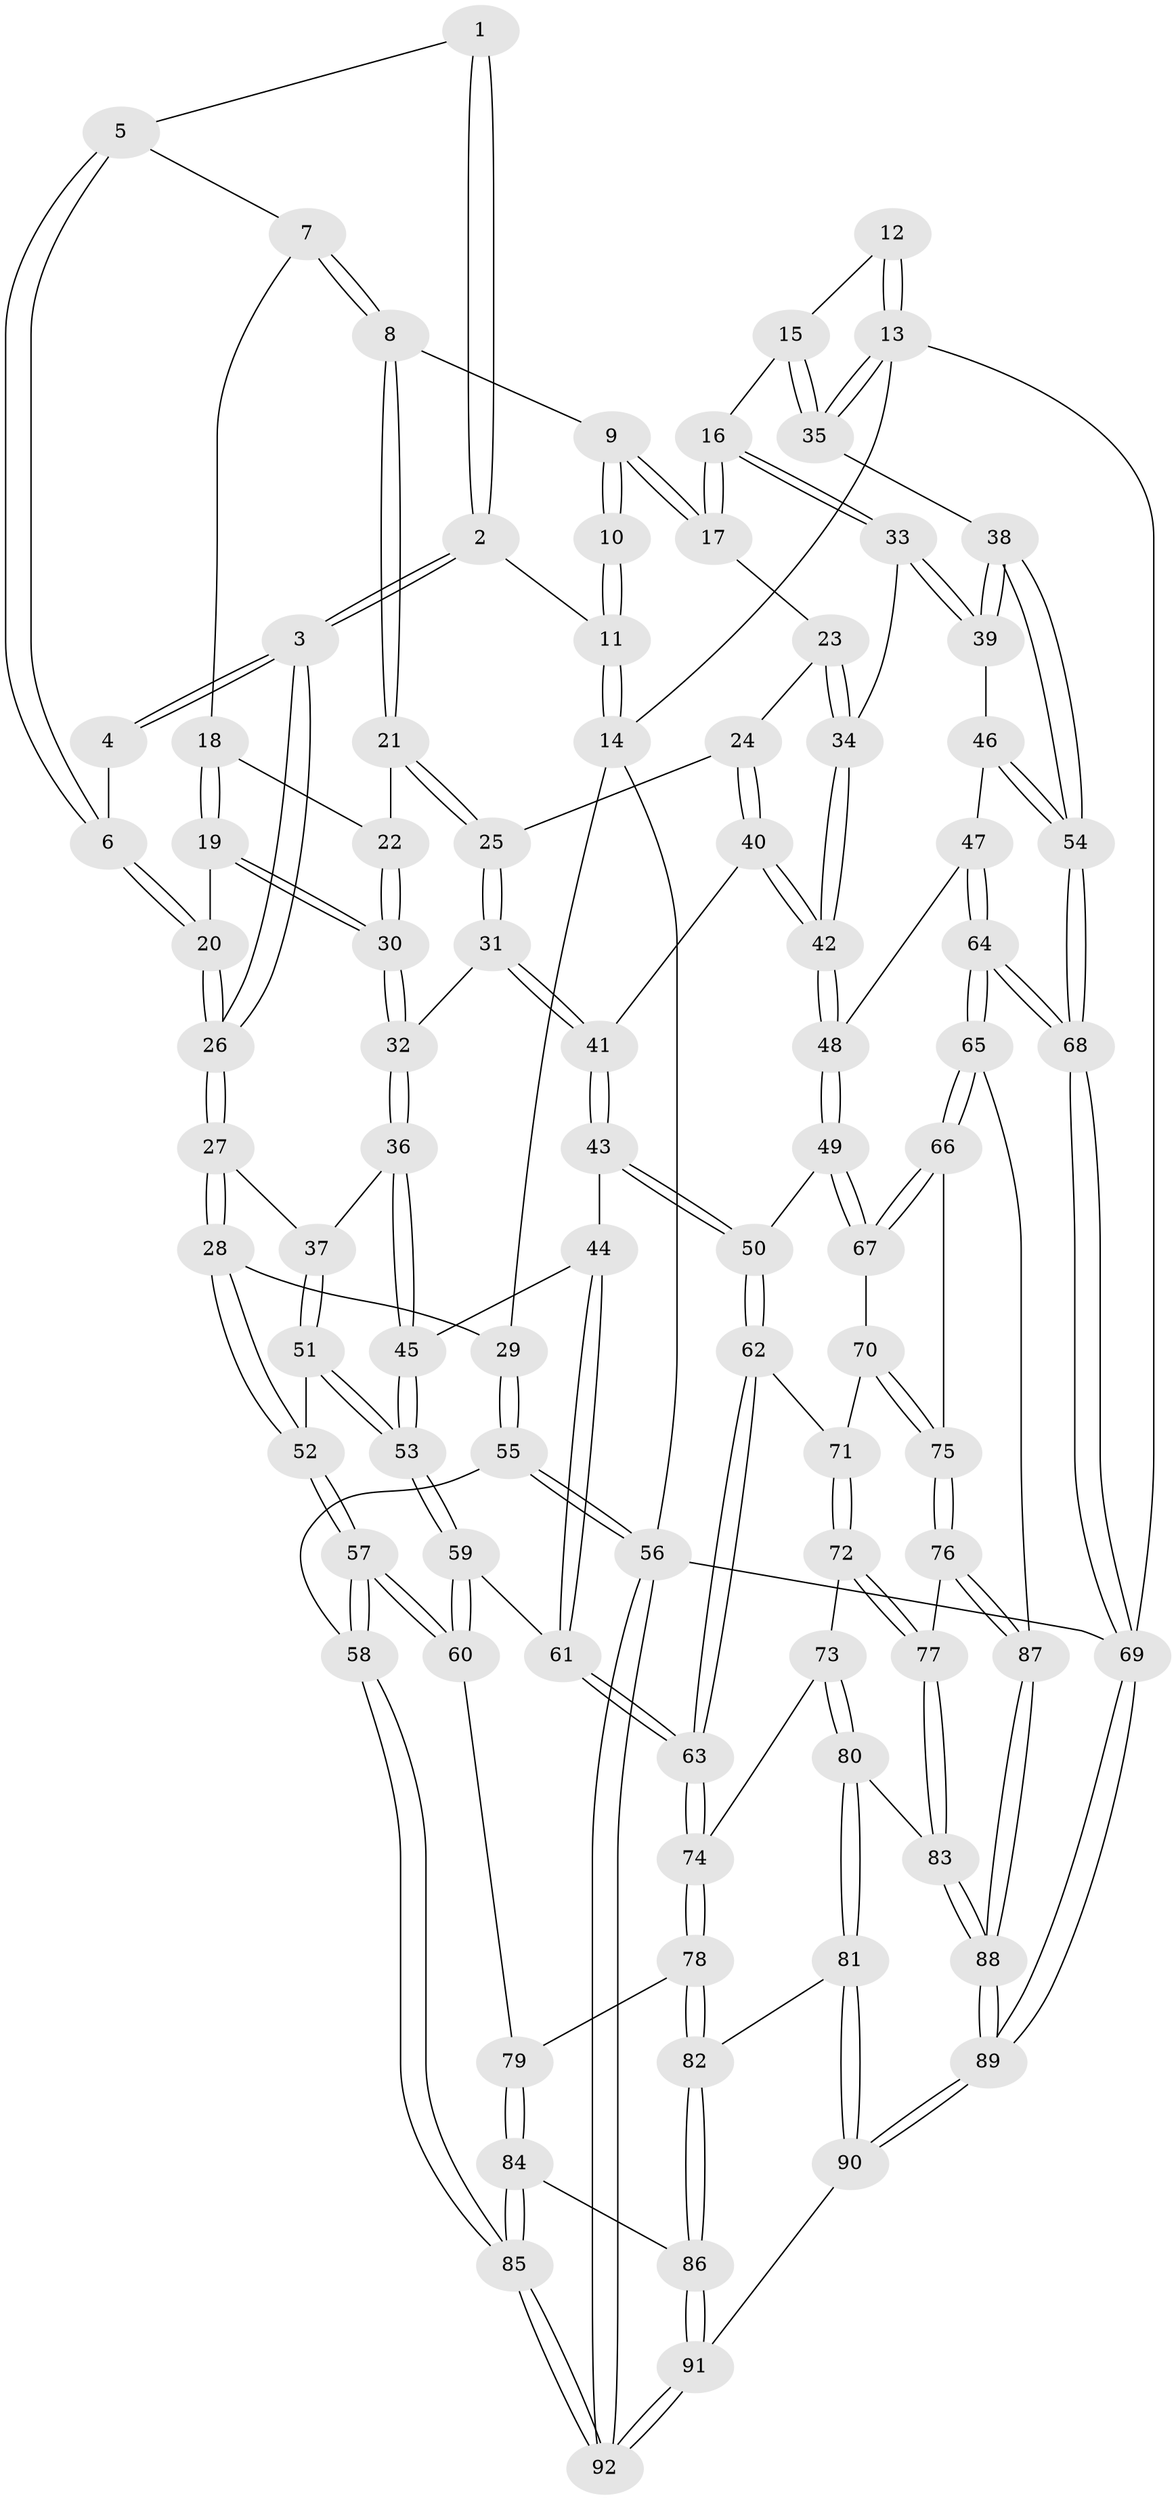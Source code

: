 // Generated by graph-tools (version 1.1) at 2025/01/03/09/25 05:01:14]
// undirected, 92 vertices, 227 edges
graph export_dot {
graph [start="1"]
  node [color=gray90,style=filled];
  1 [pos="+0.2947165940189746+0.05486851036358598"];
  2 [pos="+0+0"];
  3 [pos="+0.25462366332340075+0.19035942256210048"];
  4 [pos="+0.2938637968311361+0.06943513633767925"];
  5 [pos="+0.41082360360999953+0.053049879608570015"];
  6 [pos="+0.37049129552596094+0.15225343404996147"];
  7 [pos="+0.5809208111129296+0"];
  8 [pos="+0.6045507892169719+0"];
  9 [pos="+0.6678266390296457+0"];
  10 [pos="+0.6726359078838564+0"];
  11 [pos="+0+0"];
  12 [pos="+0.7628997521940406+0"];
  13 [pos="+1+0"];
  14 [pos="+0+0"];
  15 [pos="+0.9056566759079967+0.1721344658102459"];
  16 [pos="+0.8517279218747131+0.226856127995551"];
  17 [pos="+0.7444212083128364+0.1532573910994468"];
  18 [pos="+0.4209317276408277+0.1680084634162108"];
  19 [pos="+0.39189042096244286+0.19944611676278953"];
  20 [pos="+0.3675460606809545+0.18753454807412903"];
  21 [pos="+0.5803808655508544+0.09509732169372512"];
  22 [pos="+0.5332830519303847+0.1472099034755073"];
  23 [pos="+0.7366007453227087+0.1826395259022897"];
  24 [pos="+0.639500703137116+0.26882387127824797"];
  25 [pos="+0.612956800676807+0.2405843576373884"];
  26 [pos="+0.25529607588641706+0.21520727993325536"];
  27 [pos="+0.19381379935780976+0.2961154240902233"];
  28 [pos="+0.16659300659447498+0.3056280782079245"];
  29 [pos="+0+0.09159102844196682"];
  30 [pos="+0.4456860421701416+0.2532572988961215"];
  31 [pos="+0.47651735258927674+0.29414741237099695"];
  32 [pos="+0.4535536770954049+0.29141975308973456"];
  33 [pos="+0.8310480813638895+0.29757213864079046"];
  34 [pos="+0.7726551493098994+0.31108083675014236"];
  35 [pos="+1+0.27460512842798107"];
  36 [pos="+0.3995488823652647+0.36843048582902144"];
  37 [pos="+0.30932334425370805+0.342830247022325"];
  38 [pos="+1+0.27735964140304536"];
  39 [pos="+0.8938430515888437+0.3448174093463111"];
  40 [pos="+0.6648113303619166+0.32514560175748525"];
  41 [pos="+0.5834857228118827+0.3734768149990498"];
  42 [pos="+0.71432661012194+0.34814721686747685"];
  43 [pos="+0.5453124113218593+0.4588663923364761"];
  44 [pos="+0.49624310956305334+0.4667154367478274"];
  45 [pos="+0.4094458355973361+0.3998116621105911"];
  46 [pos="+0.8807161676150592+0.42139299839622996"];
  47 [pos="+0.8283423842459885+0.47982492481055755"];
  48 [pos="+0.733562778682003+0.4551146057869841"];
  49 [pos="+0.699667315955288+0.49359253456073404"];
  50 [pos="+0.629787204941613+0.5186720186056315"];
  51 [pos="+0.2922921422690452+0.4877254725661694"];
  52 [pos="+0.1598202202273103+0.3948570324608594"];
  53 [pos="+0.324164122525112+0.5204978160091027"];
  54 [pos="+1+0.5731527537490739"];
  55 [pos="+0+0.6496045195150388"];
  56 [pos="+0+1"];
  57 [pos="+0.06654213969258542+0.6205174211820431"];
  58 [pos="+0.0434596417821714+0.6341074344274469"];
  59 [pos="+0.32328189878742297+0.5519056158853682"];
  60 [pos="+0.23361981561975612+0.6289424664402781"];
  61 [pos="+0.45206161511591003+0.5990360199830855"];
  62 [pos="+0.6211848025591549+0.5521702139854016"];
  63 [pos="+0.45280473580496045+0.6005473601606653"];
  64 [pos="+0.9612613858167666+0.7386473443758723"];
  65 [pos="+0.9477785477994978+0.7433052607326815"];
  66 [pos="+0.8326777975641401+0.6759400547458798"];
  67 [pos="+0.7338295645253079+0.5714111429037061"];
  68 [pos="+1+0.7324217325443863"];
  69 [pos="+1+1"];
  70 [pos="+0.6717374016491315+0.6293963200842639"];
  71 [pos="+0.6225913437286548+0.5922673251856213"];
  72 [pos="+0.5952897624273412+0.6284619570519339"];
  73 [pos="+0.46955012899154286+0.6351125999676778"];
  74 [pos="+0.4580958069315975+0.6226830372483614"];
  75 [pos="+0.681789303331193+0.6455407977026943"];
  76 [pos="+0.630424141818689+0.7496632993314681"];
  77 [pos="+0.6075927171648119+0.757897433211808"];
  78 [pos="+0.3668540745476703+0.6989393534306259"];
  79 [pos="+0.25879034575884585+0.6580195152595304"];
  80 [pos="+0.5254044543963164+0.7869918183364473"];
  81 [pos="+0.48710016580753424+0.8121606141602586"];
  82 [pos="+0.39139313987285007+0.8136919537220401"];
  83 [pos="+0.5743428232039901+0.7887175939136484"];
  84 [pos="+0.29528737324470516+0.8513720788436514"];
  85 [pos="+0.17723476457646734+0.8638642213490538"];
  86 [pos="+0.3160530250281853+0.8582963257564051"];
  87 [pos="+0.9320057020576997+0.7551152596372686"];
  88 [pos="+0.725037841675354+1"];
  89 [pos="+0.6856266974181722+1"];
  90 [pos="+0.48849053332645437+1"];
  91 [pos="+0.40923526188591014+1"];
  92 [pos="+0+1"];
  1 -- 2;
  1 -- 2;
  1 -- 5;
  2 -- 3;
  2 -- 3;
  2 -- 11;
  3 -- 4;
  3 -- 4;
  3 -- 26;
  3 -- 26;
  4 -- 6;
  5 -- 6;
  5 -- 6;
  5 -- 7;
  6 -- 20;
  6 -- 20;
  7 -- 8;
  7 -- 8;
  7 -- 18;
  8 -- 9;
  8 -- 21;
  8 -- 21;
  9 -- 10;
  9 -- 10;
  9 -- 17;
  9 -- 17;
  10 -- 11;
  10 -- 11;
  11 -- 14;
  11 -- 14;
  12 -- 13;
  12 -- 13;
  12 -- 15;
  13 -- 14;
  13 -- 35;
  13 -- 35;
  13 -- 69;
  14 -- 29;
  14 -- 56;
  15 -- 16;
  15 -- 35;
  15 -- 35;
  16 -- 17;
  16 -- 17;
  16 -- 33;
  16 -- 33;
  17 -- 23;
  18 -- 19;
  18 -- 19;
  18 -- 22;
  19 -- 20;
  19 -- 30;
  19 -- 30;
  20 -- 26;
  20 -- 26;
  21 -- 22;
  21 -- 25;
  21 -- 25;
  22 -- 30;
  22 -- 30;
  23 -- 24;
  23 -- 34;
  23 -- 34;
  24 -- 25;
  24 -- 40;
  24 -- 40;
  25 -- 31;
  25 -- 31;
  26 -- 27;
  26 -- 27;
  27 -- 28;
  27 -- 28;
  27 -- 37;
  28 -- 29;
  28 -- 52;
  28 -- 52;
  29 -- 55;
  29 -- 55;
  30 -- 32;
  30 -- 32;
  31 -- 32;
  31 -- 41;
  31 -- 41;
  32 -- 36;
  32 -- 36;
  33 -- 34;
  33 -- 39;
  33 -- 39;
  34 -- 42;
  34 -- 42;
  35 -- 38;
  36 -- 37;
  36 -- 45;
  36 -- 45;
  37 -- 51;
  37 -- 51;
  38 -- 39;
  38 -- 39;
  38 -- 54;
  38 -- 54;
  39 -- 46;
  40 -- 41;
  40 -- 42;
  40 -- 42;
  41 -- 43;
  41 -- 43;
  42 -- 48;
  42 -- 48;
  43 -- 44;
  43 -- 50;
  43 -- 50;
  44 -- 45;
  44 -- 61;
  44 -- 61;
  45 -- 53;
  45 -- 53;
  46 -- 47;
  46 -- 54;
  46 -- 54;
  47 -- 48;
  47 -- 64;
  47 -- 64;
  48 -- 49;
  48 -- 49;
  49 -- 50;
  49 -- 67;
  49 -- 67;
  50 -- 62;
  50 -- 62;
  51 -- 52;
  51 -- 53;
  51 -- 53;
  52 -- 57;
  52 -- 57;
  53 -- 59;
  53 -- 59;
  54 -- 68;
  54 -- 68;
  55 -- 56;
  55 -- 56;
  55 -- 58;
  56 -- 92;
  56 -- 92;
  56 -- 69;
  57 -- 58;
  57 -- 58;
  57 -- 60;
  57 -- 60;
  58 -- 85;
  58 -- 85;
  59 -- 60;
  59 -- 60;
  59 -- 61;
  60 -- 79;
  61 -- 63;
  61 -- 63;
  62 -- 63;
  62 -- 63;
  62 -- 71;
  63 -- 74;
  63 -- 74;
  64 -- 65;
  64 -- 65;
  64 -- 68;
  64 -- 68;
  65 -- 66;
  65 -- 66;
  65 -- 87;
  66 -- 67;
  66 -- 67;
  66 -- 75;
  67 -- 70;
  68 -- 69;
  68 -- 69;
  69 -- 89;
  69 -- 89;
  70 -- 71;
  70 -- 75;
  70 -- 75;
  71 -- 72;
  71 -- 72;
  72 -- 73;
  72 -- 77;
  72 -- 77;
  73 -- 74;
  73 -- 80;
  73 -- 80;
  74 -- 78;
  74 -- 78;
  75 -- 76;
  75 -- 76;
  76 -- 77;
  76 -- 87;
  76 -- 87;
  77 -- 83;
  77 -- 83;
  78 -- 79;
  78 -- 82;
  78 -- 82;
  79 -- 84;
  79 -- 84;
  80 -- 81;
  80 -- 81;
  80 -- 83;
  81 -- 82;
  81 -- 90;
  81 -- 90;
  82 -- 86;
  82 -- 86;
  83 -- 88;
  83 -- 88;
  84 -- 85;
  84 -- 85;
  84 -- 86;
  85 -- 92;
  85 -- 92;
  86 -- 91;
  86 -- 91;
  87 -- 88;
  87 -- 88;
  88 -- 89;
  88 -- 89;
  89 -- 90;
  89 -- 90;
  90 -- 91;
  91 -- 92;
  91 -- 92;
}
